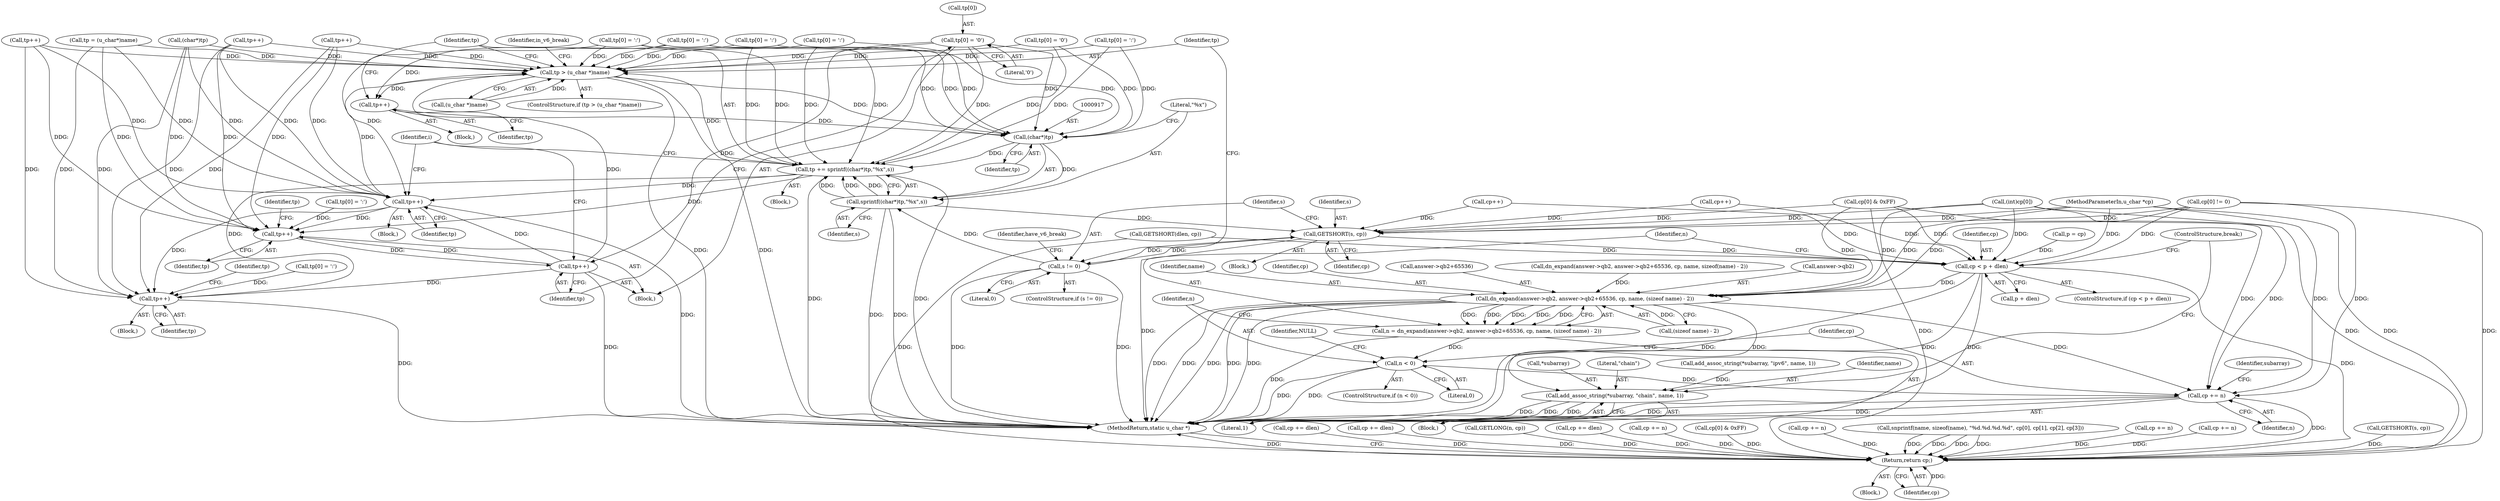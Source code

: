 digraph "0_php-src_2fefae47716d501aec41c1102f3fd4531f070b05_0@array" {
"1000952" [label="(Call,tp[0] = '0')"];
"1000897" [label="(Call,tp > (u_char *)name)"];
"1000911" [label="(Call,tp++)"];
"1000916" [label="(Call,(char*)tp)"];
"1000913" [label="(Call,tp += sprintf((char*)tp,\"%x\",s))"];
"1000938" [label="(Call,tp++)"];
"1000950" [label="(Call,tp++)"];
"1000957" [label="(Call,tp++)"];
"1000969" [label="(Call,tp++)"];
"1000915" [label="(Call,sprintf((char*)tp,\"%x\",s))"];
"1000888" [label="(Call,GETSHORT(s, cp))"];
"1000892" [label="(Call,s != 0)"];
"1000983" [label="(Call,cp < p + dlen)"];
"1000991" [label="(Call,dn_expand(answer->qb2, answer->qb2+65536, cp, name, (sizeof name) - 2))"];
"1000989" [label="(Call,n = dn_expand(answer->qb2, answer->qb2+65536, cp, name, (sizeof name) - 2))"];
"1001007" [label="(Call,n < 0)"];
"1001013" [label="(Call,cp += n)"];
"1001216" [label="(Return,return cp;)"];
"1001016" [label="(Call,add_assoc_string(*subarray, \"chain\", name, 1))"];
"1000984" [label="(Identifier,cp)"];
"1000889" [label="(Identifier,s)"];
"1000896" [label="(ControlStructure,if (tp > (u_char *)name))"];
"1000898" [label="(Identifier,tp)"];
"1001216" [label="(Return,return cp;)"];
"1000989" [label="(Call,n = dn_expand(answer->qb2, answer->qb2+65536, cp, name, (sizeof name) - 2))"];
"1000951" [label="(Identifier,tp)"];
"1000897" [label="(Call,tp > (u_char *)name)"];
"1000894" [label="(Literal,0)"];
"1000272" [label="(Call,cp += dlen)"];
"1000770" [label="(Call,tp = (u_char*)name)"];
"1000976" [label="(Call,add_assoc_string(*subarray, \"ipv6\", name, 1))"];
"1001020" [label="(Identifier,name)"];
"1000991" [label="(Call,dn_expand(answer->qb2, answer->qb2+65536, cp, name, (sizeof name) - 2))"];
"1000995" [label="(Call,answer->qb2+65536)"];
"1000893" [label="(Identifier,s)"];
"1000906" [label="(Call,tp[0] = ':')"];
"1000872" [label="(Call,cp++)"];
"1000938" [label="(Call,tp++)"];
"1000920" [label="(Identifier,s)"];
"1000926" [label="(Block,)"];
"1000904" [label="(Identifier,in_v6_break)"];
"1000970" [label="(Identifier,tp)"];
"1000490" [label="(Call,cp += dlen)"];
"1001002" [label="(Call,(sizeof name) - 2)"];
"1000891" [label="(ControlStructure,if (s != 0))"];
"1000911" [label="(Call,tp++)"];
"1000918" [label="(Identifier,tp)"];
"1000817" [label="(Call,tp[0] = ':')"];
"1001000" [label="(Identifier,cp)"];
"1000757" [label="(Call,(int)cp[0])"];
"1000886" [label="(Identifier,i)"];
"1000618" [label="(Call,GETLONG(n, cp))"];
"1000915" [label="(Call,sprintf((char*)tp,\"%x\",s))"];
"1000902" [label="(Block,)"];
"1000983" [label="(Call,cp < p + dlen)"];
"1001015" [label="(Identifier,n)"];
"1000825" [label="(Call,(char*)tp)"];
"1001212" [label="(Call,cp += dlen)"];
"1000791" [label="(Call,tp++)"];
"1000899" [label="(Call,(u_char *)name)"];
"1001014" [label="(Identifier,cp)"];
"1000944" [label="(Block,)"];
"1001001" [label="(Identifier,name)"];
"1000112" [label="(Block,)"];
"1000925" [label="(Identifier,have_v6_break)"];
"1001078" [label="(Call,cp += n)"];
"1001153" [label="(Call,cp[0] & 0xFF)"];
"1000888" [label="(Call,GETSHORT(s, cp))"];
"1000956" [label="(Literal,'0')"];
"1000801" [label="(Call,cp[0] != 0)"];
"1000890" [label="(Identifier,cp)"];
"1000351" [label="(Call,cp += n)"];
"1000249" [label="(Call,snprintf(name, sizeof(name), \"%d.%d.%d.%d\", cp[0], cp[1], cp[2], cp[3]))"];
"1001016" [label="(Call,add_assoc_string(*subarray, \"chain\", name, 1))"];
"1000914" [label="(Identifier,tp)"];
"1000865" [label="(Call,tp[0] = '0')"];
"1000895" [label="(Block,)"];
"1000957" [label="(Call,tp++)"];
"1000933" [label="(Call,tp[0] = ':')"];
"1001009" [label="(Literal,0)"];
"1000887" [label="(Block,)"];
"1001017" [label="(Call,*subarray)"];
"1000405" [label="(Call,cp += n)"];
"1000846" [label="(Call,tp[0] = ':')"];
"1001217" [label="(Identifier,cp)"];
"1000851" [label="(Call,tp++)"];
"1000982" [label="(ControlStructure,if (cp < p + dlen))"];
"1001019" [label="(Literal,\"chain\")"];
"1000985" [label="(Call,p + dlen)"];
"1000964" [label="(Call,tp[0] = ':')"];
"1000912" [label="(Identifier,tp)"];
"1001012" [label="(Identifier,NULL)"];
"1000945" [label="(Call,tp[0] = ':')"];
"1001195" [label="(Call,cp += n)"];
"1000786" [label="(Call,tp[0] = ':')"];
"1000954" [label="(Identifier,tp)"];
"1000973" [label="(Identifier,tp)"];
"1001022" [label="(ControlStructure,break;)"];
"1000829" [label="(Call,cp[0] & 0xFF)"];
"1000106" [label="(MethodParameterIn,u_char *cp)"];
"1001021" [label="(Literal,1)"];
"1000963" [label="(Block,)"];
"1001007" [label="(Call,n < 0)"];
"1000892" [label="(Call,s != 0)"];
"1000952" [label="(Call,tp[0] = '0')"];
"1000763" [label="(Call,cp++)"];
"1000166" [label="(Call,GETSHORT(dlen, cp))"];
"1000953" [label="(Call,tp[0])"];
"1000958" [label="(Identifier,tp)"];
"1000990" [label="(Identifier,n)"];
"1000950" [label="(Call,tp++)"];
"1001013" [label="(Call,cp += n)"];
"1000916" [label="(Call,(char*)tp)"];
"1000745" [label="(Call,p = cp)"];
"1000988" [label="(Block,)"];
"1001218" [label="(MethodReturn,static u_char *)"];
"1000969" [label="(Call,tp++)"];
"1000913" [label="(Call,tp += sprintf((char*)tp,\"%x\",s))"];
"1001018" [label="(Identifier,subarray)"];
"1000135" [label="(Call,dn_expand(answer->qb2, answer->qb2+65536, cp, name, sizeof(name) - 2))"];
"1001008" [label="(Identifier,n)"];
"1000919" [label="(Literal,\"%x\")"];
"1000939" [label="(Identifier,tp)"];
"1001006" [label="(ControlStructure,if (n < 0))"];
"1000870" [label="(Call,tp++)"];
"1000643" [label="(Call,GETSHORT(s, cp))"];
"1000992" [label="(Call,answer->qb2)"];
"1000952" -> "1000944"  [label="AST: "];
"1000952" -> "1000956"  [label="CFG: "];
"1000953" -> "1000952"  [label="AST: "];
"1000956" -> "1000952"  [label="AST: "];
"1000958" -> "1000952"  [label="CFG: "];
"1000952" -> "1000897"  [label="DDG: "];
"1000952" -> "1000913"  [label="DDG: "];
"1000952" -> "1000916"  [label="DDG: "];
"1000952" -> "1000957"  [label="DDG: "];
"1000897" -> "1000896"  [label="AST: "];
"1000897" -> "1000899"  [label="CFG: "];
"1000898" -> "1000897"  [label="AST: "];
"1000899" -> "1000897"  [label="AST: "];
"1000904" -> "1000897"  [label="CFG: "];
"1000914" -> "1000897"  [label="CFG: "];
"1000897" -> "1001218"  [label="DDG: "];
"1000897" -> "1001218"  [label="DDG: "];
"1000791" -> "1000897"  [label="DDG: "];
"1000865" -> "1000897"  [label="DDG: "];
"1000938" -> "1000897"  [label="DDG: "];
"1000825" -> "1000897"  [label="DDG: "];
"1000933" -> "1000897"  [label="DDG: "];
"1000817" -> "1000897"  [label="DDG: "];
"1000870" -> "1000897"  [label="DDG: "];
"1000851" -> "1000897"  [label="DDG: "];
"1000906" -> "1000897"  [label="DDG: "];
"1000957" -> "1000897"  [label="DDG: "];
"1000786" -> "1000897"  [label="DDG: "];
"1000913" -> "1000897"  [label="DDG: "];
"1000846" -> "1000897"  [label="DDG: "];
"1000770" -> "1000897"  [label="DDG: "];
"1000899" -> "1000897"  [label="DDG: "];
"1000897" -> "1000911"  [label="DDG: "];
"1000897" -> "1000916"  [label="DDG: "];
"1000911" -> "1000902"  [label="AST: "];
"1000911" -> "1000912"  [label="CFG: "];
"1000912" -> "1000911"  [label="AST: "];
"1000914" -> "1000911"  [label="CFG: "];
"1000906" -> "1000911"  [label="DDG: "];
"1000911" -> "1000916"  [label="DDG: "];
"1000916" -> "1000915"  [label="AST: "];
"1000916" -> "1000918"  [label="CFG: "];
"1000917" -> "1000916"  [label="AST: "];
"1000918" -> "1000916"  [label="AST: "];
"1000919" -> "1000916"  [label="CFG: "];
"1000916" -> "1000913"  [label="DDG: "];
"1000916" -> "1000915"  [label="DDG: "];
"1000865" -> "1000916"  [label="DDG: "];
"1000933" -> "1000916"  [label="DDG: "];
"1000817" -> "1000916"  [label="DDG: "];
"1000906" -> "1000916"  [label="DDG: "];
"1000786" -> "1000916"  [label="DDG: "];
"1000846" -> "1000916"  [label="DDG: "];
"1000913" -> "1000895"  [label="AST: "];
"1000913" -> "1000915"  [label="CFG: "];
"1000914" -> "1000913"  [label="AST: "];
"1000915" -> "1000913"  [label="AST: "];
"1000886" -> "1000913"  [label="CFG: "];
"1000913" -> "1001218"  [label="DDG: "];
"1000913" -> "1001218"  [label="DDG: "];
"1000915" -> "1000913"  [label="DDG: "];
"1000915" -> "1000913"  [label="DDG: "];
"1000915" -> "1000913"  [label="DDG: "];
"1000865" -> "1000913"  [label="DDG: "];
"1000933" -> "1000913"  [label="DDG: "];
"1000817" -> "1000913"  [label="DDG: "];
"1000906" -> "1000913"  [label="DDG: "];
"1000786" -> "1000913"  [label="DDG: "];
"1000846" -> "1000913"  [label="DDG: "];
"1000913" -> "1000938"  [label="DDG: "];
"1000913" -> "1000950"  [label="DDG: "];
"1000913" -> "1000969"  [label="DDG: "];
"1000938" -> "1000926"  [label="AST: "];
"1000938" -> "1000939"  [label="CFG: "];
"1000939" -> "1000938"  [label="AST: "];
"1000886" -> "1000938"  [label="CFG: "];
"1000938" -> "1001218"  [label="DDG: "];
"1000791" -> "1000938"  [label="DDG: "];
"1000825" -> "1000938"  [label="DDG: "];
"1000933" -> "1000938"  [label="DDG: "];
"1000870" -> "1000938"  [label="DDG: "];
"1000851" -> "1000938"  [label="DDG: "];
"1000957" -> "1000938"  [label="DDG: "];
"1000770" -> "1000938"  [label="DDG: "];
"1000938" -> "1000950"  [label="DDG: "];
"1000938" -> "1000969"  [label="DDG: "];
"1000950" -> "1000944"  [label="AST: "];
"1000950" -> "1000951"  [label="CFG: "];
"1000951" -> "1000950"  [label="AST: "];
"1000954" -> "1000950"  [label="CFG: "];
"1000791" -> "1000950"  [label="DDG: "];
"1000825" -> "1000950"  [label="DDG: "];
"1000870" -> "1000950"  [label="DDG: "];
"1000851" -> "1000950"  [label="DDG: "];
"1000945" -> "1000950"  [label="DDG: "];
"1000957" -> "1000950"  [label="DDG: "];
"1000770" -> "1000950"  [label="DDG: "];
"1000950" -> "1000957"  [label="DDG: "];
"1000957" -> "1000944"  [label="AST: "];
"1000957" -> "1000958"  [label="CFG: "];
"1000958" -> "1000957"  [label="AST: "];
"1000886" -> "1000957"  [label="CFG: "];
"1000957" -> "1001218"  [label="DDG: "];
"1000957" -> "1000969"  [label="DDG: "];
"1000969" -> "1000963"  [label="AST: "];
"1000969" -> "1000970"  [label="CFG: "];
"1000970" -> "1000969"  [label="AST: "];
"1000973" -> "1000969"  [label="CFG: "];
"1000969" -> "1001218"  [label="DDG: "];
"1000791" -> "1000969"  [label="DDG: "];
"1000825" -> "1000969"  [label="DDG: "];
"1000964" -> "1000969"  [label="DDG: "];
"1000870" -> "1000969"  [label="DDG: "];
"1000851" -> "1000969"  [label="DDG: "];
"1000770" -> "1000969"  [label="DDG: "];
"1000915" -> "1000920"  [label="CFG: "];
"1000919" -> "1000915"  [label="AST: "];
"1000920" -> "1000915"  [label="AST: "];
"1000915" -> "1001218"  [label="DDG: "];
"1000915" -> "1001218"  [label="DDG: "];
"1000915" -> "1000888"  [label="DDG: "];
"1000892" -> "1000915"  [label="DDG: "];
"1000888" -> "1000887"  [label="AST: "];
"1000888" -> "1000890"  [label="CFG: "];
"1000889" -> "1000888"  [label="AST: "];
"1000890" -> "1000888"  [label="AST: "];
"1000893" -> "1000888"  [label="CFG: "];
"1000888" -> "1001218"  [label="DDG: "];
"1000892" -> "1000888"  [label="DDG: "];
"1000829" -> "1000888"  [label="DDG: "];
"1000801" -> "1000888"  [label="DDG: "];
"1000872" -> "1000888"  [label="DDG: "];
"1000757" -> "1000888"  [label="DDG: "];
"1000763" -> "1000888"  [label="DDG: "];
"1000106" -> "1000888"  [label="DDG: "];
"1000888" -> "1000892"  [label="DDG: "];
"1000888" -> "1000983"  [label="DDG: "];
"1000892" -> "1000891"  [label="AST: "];
"1000892" -> "1000894"  [label="CFG: "];
"1000893" -> "1000892"  [label="AST: "];
"1000894" -> "1000892"  [label="AST: "];
"1000898" -> "1000892"  [label="CFG: "];
"1000925" -> "1000892"  [label="CFG: "];
"1000892" -> "1001218"  [label="DDG: "];
"1000892" -> "1001218"  [label="DDG: "];
"1000983" -> "1000982"  [label="AST: "];
"1000983" -> "1000985"  [label="CFG: "];
"1000984" -> "1000983"  [label="AST: "];
"1000985" -> "1000983"  [label="AST: "];
"1000990" -> "1000983"  [label="CFG: "];
"1001022" -> "1000983"  [label="CFG: "];
"1000983" -> "1001218"  [label="DDG: "];
"1000983" -> "1001218"  [label="DDG: "];
"1000983" -> "1001218"  [label="DDG: "];
"1000829" -> "1000983"  [label="DDG: "];
"1000801" -> "1000983"  [label="DDG: "];
"1000872" -> "1000983"  [label="DDG: "];
"1000757" -> "1000983"  [label="DDG: "];
"1000763" -> "1000983"  [label="DDG: "];
"1000106" -> "1000983"  [label="DDG: "];
"1000745" -> "1000983"  [label="DDG: "];
"1000166" -> "1000983"  [label="DDG: "];
"1000983" -> "1000991"  [label="DDG: "];
"1000983" -> "1001216"  [label="DDG: "];
"1000991" -> "1000989"  [label="AST: "];
"1000991" -> "1001002"  [label="CFG: "];
"1000992" -> "1000991"  [label="AST: "];
"1000995" -> "1000991"  [label="AST: "];
"1001000" -> "1000991"  [label="AST: "];
"1001001" -> "1000991"  [label="AST: "];
"1001002" -> "1000991"  [label="AST: "];
"1000989" -> "1000991"  [label="CFG: "];
"1000991" -> "1001218"  [label="DDG: "];
"1000991" -> "1001218"  [label="DDG: "];
"1000991" -> "1001218"  [label="DDG: "];
"1000991" -> "1001218"  [label="DDG: "];
"1000991" -> "1001218"  [label="DDG: "];
"1000991" -> "1000989"  [label="DDG: "];
"1000991" -> "1000989"  [label="DDG: "];
"1000991" -> "1000989"  [label="DDG: "];
"1000991" -> "1000989"  [label="DDG: "];
"1000991" -> "1000989"  [label="DDG: "];
"1000135" -> "1000991"  [label="DDG: "];
"1000829" -> "1000991"  [label="DDG: "];
"1000801" -> "1000991"  [label="DDG: "];
"1000757" -> "1000991"  [label="DDG: "];
"1000106" -> "1000991"  [label="DDG: "];
"1001002" -> "1000991"  [label="DDG: "];
"1000991" -> "1001013"  [label="DDG: "];
"1000991" -> "1001016"  [label="DDG: "];
"1000989" -> "1000988"  [label="AST: "];
"1000990" -> "1000989"  [label="AST: "];
"1001008" -> "1000989"  [label="CFG: "];
"1000989" -> "1001218"  [label="DDG: "];
"1000989" -> "1001007"  [label="DDG: "];
"1001007" -> "1001006"  [label="AST: "];
"1001007" -> "1001009"  [label="CFG: "];
"1001008" -> "1001007"  [label="AST: "];
"1001009" -> "1001007"  [label="AST: "];
"1001012" -> "1001007"  [label="CFG: "];
"1001014" -> "1001007"  [label="CFG: "];
"1001007" -> "1001218"  [label="DDG: "];
"1001007" -> "1001218"  [label="DDG: "];
"1001007" -> "1001013"  [label="DDG: "];
"1001013" -> "1000988"  [label="AST: "];
"1001013" -> "1001015"  [label="CFG: "];
"1001014" -> "1001013"  [label="AST: "];
"1001015" -> "1001013"  [label="AST: "];
"1001018" -> "1001013"  [label="CFG: "];
"1001013" -> "1001218"  [label="DDG: "];
"1001013" -> "1001218"  [label="DDG: "];
"1000829" -> "1001013"  [label="DDG: "];
"1000801" -> "1001013"  [label="DDG: "];
"1000757" -> "1001013"  [label="DDG: "];
"1000106" -> "1001013"  [label="DDG: "];
"1001013" -> "1001216"  [label="DDG: "];
"1001216" -> "1000112"  [label="AST: "];
"1001216" -> "1001217"  [label="CFG: "];
"1001217" -> "1001216"  [label="AST: "];
"1001218" -> "1001216"  [label="CFG: "];
"1001216" -> "1001218"  [label="DDG: "];
"1001217" -> "1001216"  [label="DDG: "];
"1001153" -> "1001216"  [label="DDG: "];
"1000829" -> "1001216"  [label="DDG: "];
"1000249" -> "1001216"  [label="DDG: "];
"1000249" -> "1001216"  [label="DDG: "];
"1000249" -> "1001216"  [label="DDG: "];
"1000249" -> "1001216"  [label="DDG: "];
"1000490" -> "1001216"  [label="DDG: "];
"1001195" -> "1001216"  [label="DDG: "];
"1000757" -> "1001216"  [label="DDG: "];
"1000272" -> "1001216"  [label="DDG: "];
"1000166" -> "1001216"  [label="DDG: "];
"1000801" -> "1001216"  [label="DDG: "];
"1001212" -> "1001216"  [label="DDG: "];
"1000405" -> "1001216"  [label="DDG: "];
"1000643" -> "1001216"  [label="DDG: "];
"1001078" -> "1001216"  [label="DDG: "];
"1000351" -> "1001216"  [label="DDG: "];
"1000618" -> "1001216"  [label="DDG: "];
"1000106" -> "1001216"  [label="DDG: "];
"1001016" -> "1000988"  [label="AST: "];
"1001016" -> "1001021"  [label="CFG: "];
"1001017" -> "1001016"  [label="AST: "];
"1001019" -> "1001016"  [label="AST: "];
"1001020" -> "1001016"  [label="AST: "];
"1001021" -> "1001016"  [label="AST: "];
"1001022" -> "1001016"  [label="CFG: "];
"1001016" -> "1001218"  [label="DDG: "];
"1001016" -> "1001218"  [label="DDG: "];
"1001016" -> "1001218"  [label="DDG: "];
"1000976" -> "1001016"  [label="DDG: "];
}
